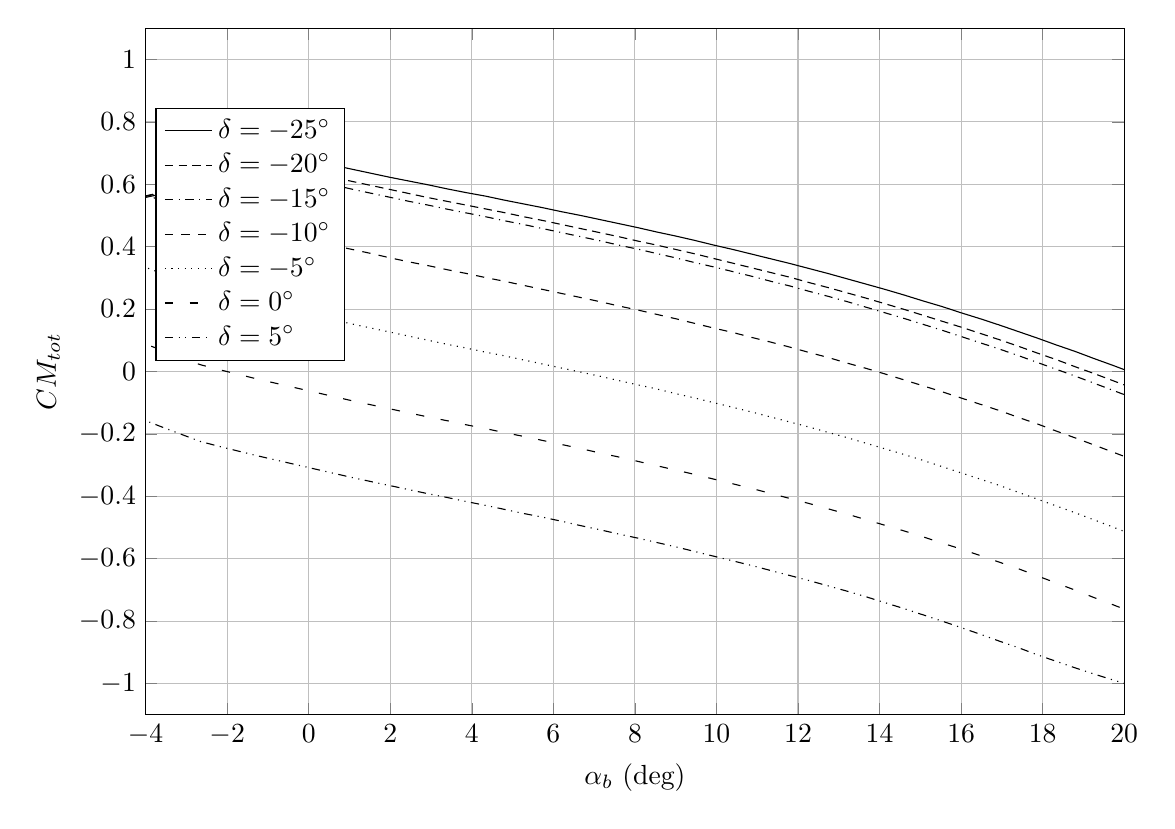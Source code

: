 %Comparison of CD estimation
\begin{tikzpicture}

\begin{axis}[
width=14.01cm,
height=10.3cm,
scaled ticks=false, tick label style={/pgf/number format/fixed},
xmin=-4,
xmax=20,
xlabel={$\alpha_{b}$ (deg)},
xmajorgrids,
ymin=-1.1,
ymax=1.1,
ylabel={$CM_{tot}$},
ymajorgrids,
legend style={at={(0.01,0.7)},anchor=west,draw=black,fill=white,legend cell align=left},
legend entries = {$\delta = -25^{\circ}$\\$\delta = -20^{\circ}$\\$\delta = -15^{\circ}$\\$\delta = -10^{\circ}$\\$\delta = -5^{\circ}$\\$\delta = 0^{\circ}$\\$\delta = 5^{\circ}$\\}
]

\addplot [
color=black,
solid
]
table[row sep=crcr]{
-5.0	0.53\\
-4.533	0.543\\
-4.067	0.556\\
-3.6	0.569\\
-3.133	0.583\\
-2.667	0.597\\
-2.2	0.611\\
-1.733	0.625\\
-1.267	0.639\\
-0.8	0.654\\
-0.333	0.668\\
0.133	0.674\\
0.6	0.661\\
1.067	0.648\\
1.533	0.635\\
2.0	0.622\\
2.467	0.61\\
2.933	0.598\\
3.4	0.585\\
3.867	0.573\\
4.333	0.562\\
4.8	0.549\\
5.267	0.537\\
5.733	0.525\\
6.2	0.512\\
6.667	0.5\\
7.133	0.487\\
7.6	0.474\\
8.067	0.461\\
8.533	0.447\\
9.0	0.434\\
9.467	0.42\\
9.933	0.405\\
10.4	0.391\\
10.867	0.376\\
11.333	0.361\\
11.8	0.346\\
12.267	0.33\\
12.733	0.314\\
13.2	0.297\\
13.667	0.28\\
14.133	0.263\\
14.6	0.245\\
15.067	0.226\\
15.533	0.208\\
16.0	0.188\\
16.467	0.169\\
16.933	0.149\\
17.4	0.128\\
17.867	0.107\\
18.333	0.085\\
18.8	0.064\\
19.267	0.041\\
19.733	0.019\\
20.2	-0.004\\
20.667	-0.027\\
21.133	-0.05\\
21.6	-0.075\\
22.067	-0.099\\
22.533	-0.124\\
23.0	0.0\\
};

\addplot [
color=black,
densely dashed
]
table[row sep=crcr]{
-5.0	0.533\\
-4.533	0.546\\
-4.067	0.559\\
-3.6	0.573\\
-3.133	0.586\\
-2.667	0.6\\
-2.2	0.614\\
-1.733	0.628\\
-1.267	0.642\\
-0.8	0.657\\
-0.333	0.649\\
0.133	0.635\\
0.6	0.622\\
1.067	0.609\\
1.533	0.596\\
2.0	0.583\\
2.467	0.57\\
2.933	0.557\\
3.4	0.545\\
3.867	0.533\\
4.333	0.521\\
4.8	0.509\\
5.267	0.496\\
5.733	0.484\\
6.2	0.471\\
6.667	0.458\\
7.133	0.445\\
7.6	0.432\\
8.067	0.418\\
8.533	0.405\\
9.0	0.391\\
9.467	0.377\\
9.933	0.362\\
10.4	0.347\\
10.867	0.332\\
11.333	0.317\\
11.8	0.302\\
12.267	0.285\\
12.733	0.269\\
13.2	0.252\\
13.667	0.235\\
14.133	0.217\\
14.6	0.199\\
15.067	0.18\\
15.533	0.161\\
16.0	0.142\\
16.467	0.122\\
16.933	0.102\\
17.4	0.081\\
17.867	0.059\\
18.333	0.038\\
18.8	0.015\\
19.267	-0.007\\
19.733	-0.03\\
20.2	-0.053\\
20.667	-0.076\\
21.133	-0.1\\
21.6	-0.124\\
22.067	-0.149\\
22.533	-0.174\\
23.0	0.0\\
};

\addplot [
color=black,
dashdotted
]
table[row sep=crcr]{
-5.0	0.535\\
-4.533	0.548\\
-4.067	0.561\\
-3.6	0.574\\
-3.133	0.588\\
-2.667	0.602\\
-2.2	0.616\\
-1.733	0.63\\
-1.267	0.644\\
-0.8	0.639\\
-0.333	0.625\\
0.133	0.611\\
0.6	0.598\\
1.067	0.584\\
1.533	0.571\\
2.0	0.558\\
2.467	0.545\\
2.933	0.533\\
3.4	0.52\\
3.867	0.508\\
4.333	0.496\\
4.8	0.483\\
5.267	0.471\\
5.733	0.458\\
6.2	0.445\\
6.667	0.432\\
7.133	0.419\\
7.6	0.405\\
8.067	0.392\\
8.533	0.378\\
9.0	0.364\\
9.467	0.349\\
9.933	0.335\\
10.4	0.32\\
10.867	0.305\\
11.333	0.289\\
11.8	0.274\\
12.267	0.257\\
12.733	0.241\\
13.2	0.224\\
13.667	0.206\\
14.133	0.188\\
14.6	0.17\\
15.067	0.151\\
15.533	0.132\\
16.0	0.112\\
16.467	0.092\\
16.933	0.072\\
17.4	0.051\\
17.867	0.029\\
18.333	0.007\\
18.8	-0.015\\
19.267	-0.038\\
19.733	-0.061\\
20.2	-0.084\\
20.667	-0.108\\
21.133	-0.132\\
21.6	-0.156\\
22.067	-0.181\\
22.533	-0.207\\
23.0	0.0\\
};

\addplot [
color=black,
dashed
]
table[row sep=crcr]{
-5.0	0.535\\
-4.533	0.548\\
-4.067	0.562\\
-3.6	0.552\\
-3.133	0.529\\
-2.667	0.506\\
-2.2	0.49\\
-1.733	0.475\\
-1.267	0.461\\
-0.8	0.446\\
-0.333	0.432\\
0.133	0.418\\
0.6	0.404\\
1.067	0.391\\
1.533	0.378\\
2.0	0.364\\
2.467	0.351\\
2.933	0.339\\
3.4	0.326\\
3.867	0.314\\
4.333	0.301\\
4.8	0.289\\
5.267	0.276\\
5.733	0.263\\
6.2	0.25\\
6.667	0.237\\
7.133	0.224\\
7.6	0.21\\
8.067	0.197\\
8.533	0.183\\
9.0	0.169\\
9.467	0.154\\
9.933	0.139\\
10.4	0.125\\
10.867	0.109\\
11.333	0.094\\
11.8	0.078\\
12.267	0.061\\
12.733	0.045\\
13.2	0.027\\
13.667	0.01\\
14.133	-0.008\\
14.6	-0.027\\
15.067	-0.046\\
15.533	-0.065\\
16.0	-0.085\\
16.467	-0.105\\
16.933	-0.125\\
17.4	-0.147\\
17.867	-0.168\\
18.333	-0.191\\
18.8	-0.213\\
19.267	-0.236\\
19.733	-0.259\\
20.2	-0.282\\
20.667	-0.306\\
21.133	-0.33\\
21.6	-0.355\\
22.067	-0.38\\
22.533	-0.406\\
23.0	0.0\\
};

\addplot [
color=black,
dotted
]
table[row sep=crcr]{
-5.0	0.385\\
-4.533	0.361\\
-4.067	0.337\\
-3.6	0.314\\
-3.133	0.291\\
-2.667	0.268\\
-2.2	0.252\\
-1.733	0.237\\
-1.267	0.222\\
-0.8	0.208\\
-0.333	0.193\\
0.133	0.179\\
0.6	0.166\\
1.067	0.152\\
1.533	0.139\\
2.0	0.126\\
2.467	0.113\\
2.933	0.1\\
3.4	0.087\\
3.867	0.075\\
4.333	0.062\\
4.8	0.05\\
5.267	0.037\\
5.733	0.024\\
6.2	0.011\\
6.667	-0.002\\
7.133	-0.015\\
7.6	-0.029\\
8.067	-0.043\\
8.533	-0.056\\
9.0	-0.071\\
9.467	-0.085\\
9.933	-0.1\\
10.4	-0.115\\
10.867	-0.13\\
11.333	-0.146\\
11.8	-0.162\\
12.267	-0.178\\
12.733	-0.195\\
13.2	-0.212\\
13.667	-0.23\\
14.133	-0.248\\
14.6	-0.266\\
15.067	-0.285\\
15.533	-0.305\\
16.0	-0.325\\
16.467	-0.345\\
16.933	-0.365\\
17.4	-0.387\\
17.867	-0.409\\
18.333	-0.431\\
18.8	-0.453\\
19.267	-0.476\\
19.733	-0.499\\
20.2	-0.523\\
20.667	-0.547\\
21.133	-0.572\\
21.6	-0.598\\
22.067	-0.624\\
22.533	-0.65\\
23.0	0.0\\
};

\addplot [
color=black,
loosely dashed
]
table[row sep=crcr]{
-5.0	0.139\\
-4.533	0.115\\
-4.067	0.091\\
-3.6	0.068\\
-3.133	0.045\\
-2.667	0.022\\
-2.2	0.006\\
-1.733	-0.009\\
-1.267	-0.024\\
-0.8	-0.038\\
-0.333	-0.052\\
0.133	-0.066\\
0.6	-0.08\\
1.067	-0.094\\
1.533	-0.107\\
2.0	-0.12\\
2.467	-0.133\\
2.933	-0.146\\
3.4	-0.158\\
3.867	-0.171\\
4.333	-0.183\\
4.8	-0.196\\
5.267	-0.208\\
5.733	-0.221\\
6.2	-0.234\\
6.667	-0.247\\
7.133	-0.261\\
7.6	-0.274\\
8.067	-0.288\\
8.533	-0.302\\
9.0	-0.316\\
9.467	-0.33\\
9.933	-0.345\\
10.4	-0.36\\
10.867	-0.375\\
11.333	-0.391\\
11.8	-0.407\\
12.267	-0.423\\
12.733	-0.44\\
13.2	-0.457\\
13.667	-0.475\\
14.133	-0.493\\
14.6	-0.511\\
15.067	-0.53\\
15.533	-0.55\\
16.0	-0.569\\
16.467	-0.59\\
16.933	-0.611\\
17.4	-0.632\\
17.867	-0.655\\
18.333	-0.678\\
18.8	-0.701\\
19.267	-0.725\\
19.733	-0.748\\
20.2	-0.772\\
20.667	-0.796\\
21.133	-0.82\\
21.6	-0.843\\
22.067	-0.865\\
22.533	-0.887\\
23.0	0.0\\
};

\addplot [
color=black,
dashdotdotted
]
table[row sep=crcr]{
-5.0	-0.107\\
-4.533	-0.131\\
-4.067	-0.154\\
-3.6	-0.178\\
-3.133	-0.201\\
-2.667	-0.224\\
-2.2	-0.24\\
-1.733	-0.255\\
-1.267	-0.27\\
-0.8	-0.284\\
-0.333	-0.298\\
0.133	-0.312\\
0.6	-0.326\\
1.067	-0.34\\
1.533	-0.353\\
2.0	-0.366\\
2.467	-0.379\\
2.933	-0.392\\
3.4	-0.404\\
3.867	-0.417\\
4.333	-0.429\\
4.8	-0.442\\
5.267	-0.455\\
5.733	-0.467\\
6.2	-0.48\\
6.667	-0.494\\
7.133	-0.507\\
7.6	-0.521\\
8.067	-0.534\\
8.533	-0.548\\
9.0	-0.562\\
9.467	-0.577\\
9.933	-0.592\\
10.4	-0.607\\
10.867	-0.622\\
11.333	-0.638\\
11.8	-0.654\\
12.267	-0.67\\
12.733	-0.687\\
13.2	-0.704\\
13.667	-0.722\\
14.133	-0.741\\
14.6	-0.76\\
15.067	-0.78\\
15.533	-0.8\\
16.0	-0.821\\
16.467	-0.842\\
16.933	-0.864\\
17.4	-0.885\\
17.867	-0.908\\
18.333	-0.929\\
18.8	-0.95\\
19.267	-0.97\\
19.733	-0.989\\
20.2	-1.007\\
20.667	-1.022\\
21.133	-1.036\\
21.6	-1.048\\
22.067	-1.057\\
22.533	-1.062\\
23.0	0.0\\
};
\end{axis}
\end{tikzpicture}%
